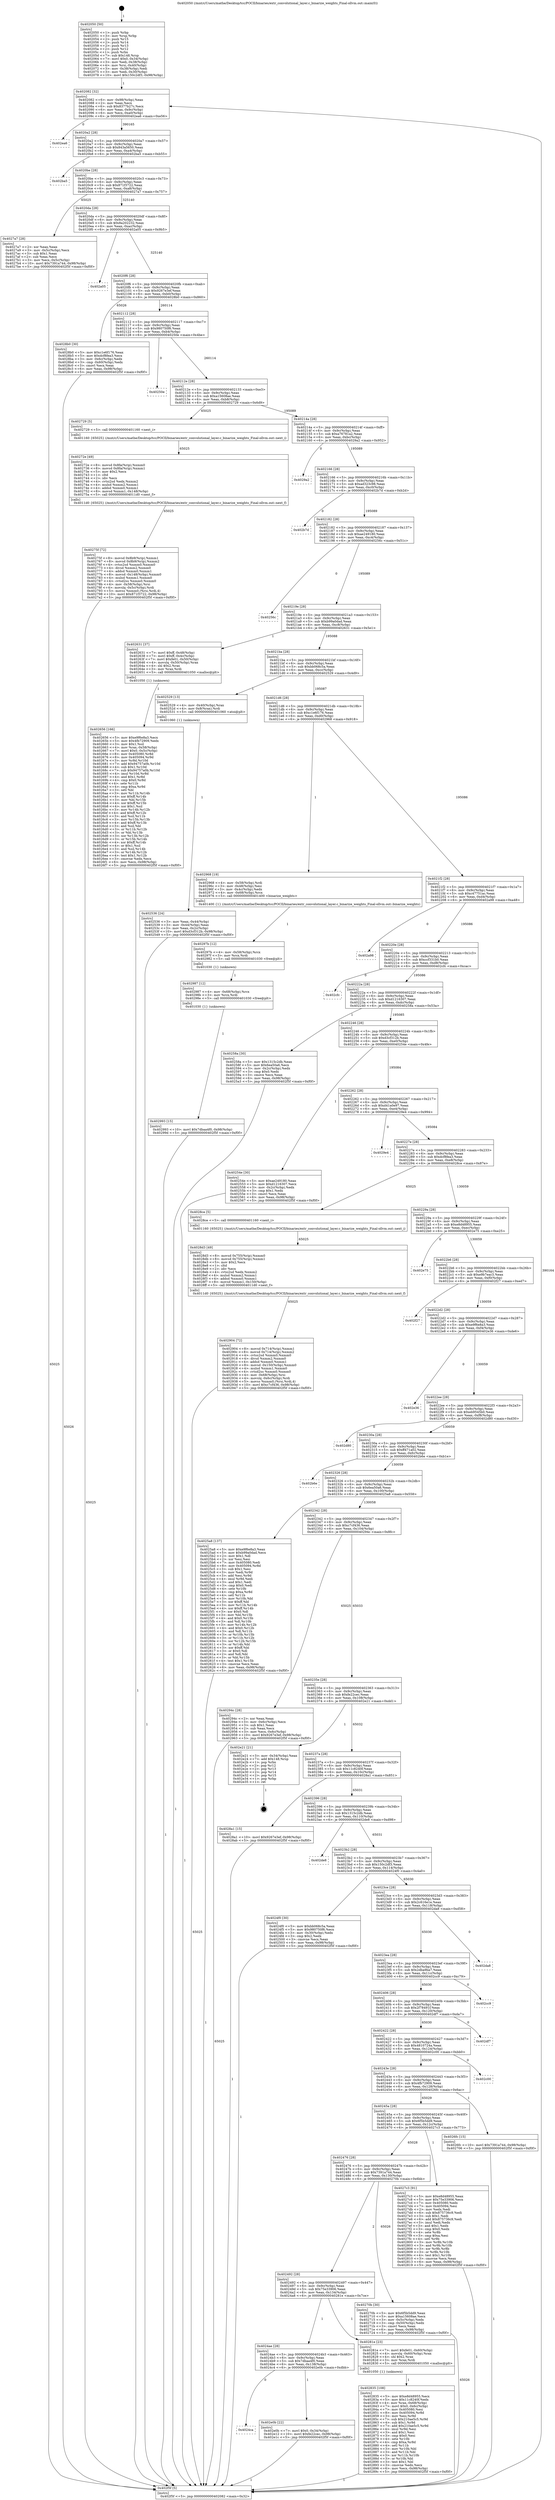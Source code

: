 digraph "0x402050" {
  label = "0x402050 (/mnt/c/Users/mathe/Desktop/tcc/POCII/binaries/extr_convolutional_layer.c_binarize_weights_Final-ollvm.out::main(0))"
  labelloc = "t"
  node[shape=record]

  Entry [label="",width=0.3,height=0.3,shape=circle,fillcolor=black,style=filled]
  "0x402082" [label="{
     0x402082 [32]\l
     | [instrs]\l
     &nbsp;&nbsp;0x402082 \<+6\>: mov -0x98(%rbp),%eax\l
     &nbsp;&nbsp;0x402088 \<+2\>: mov %eax,%ecx\l
     &nbsp;&nbsp;0x40208a \<+6\>: sub $0x8377b27c,%ecx\l
     &nbsp;&nbsp;0x402090 \<+6\>: mov %eax,-0x9c(%rbp)\l
     &nbsp;&nbsp;0x402096 \<+6\>: mov %ecx,-0xa0(%rbp)\l
     &nbsp;&nbsp;0x40209c \<+6\>: je 0000000000402ea6 \<main+0xe56\>\l
  }"]
  "0x402ea6" [label="{
     0x402ea6\l
  }", style=dashed]
  "0x4020a2" [label="{
     0x4020a2 [28]\l
     | [instrs]\l
     &nbsp;&nbsp;0x4020a2 \<+5\>: jmp 00000000004020a7 \<main+0x57\>\l
     &nbsp;&nbsp;0x4020a7 \<+6\>: mov -0x9c(%rbp),%eax\l
     &nbsp;&nbsp;0x4020ad \<+5\>: sub $0x843a5650,%eax\l
     &nbsp;&nbsp;0x4020b2 \<+6\>: mov %eax,-0xa4(%rbp)\l
     &nbsp;&nbsp;0x4020b8 \<+6\>: je 0000000000402ba5 \<main+0xb55\>\l
  }"]
  Exit [label="",width=0.3,height=0.3,shape=circle,fillcolor=black,style=filled,peripheries=2]
  "0x402ba5" [label="{
     0x402ba5\l
  }", style=dashed]
  "0x4020be" [label="{
     0x4020be [28]\l
     | [instrs]\l
     &nbsp;&nbsp;0x4020be \<+5\>: jmp 00000000004020c3 \<main+0x73\>\l
     &nbsp;&nbsp;0x4020c3 \<+6\>: mov -0x9c(%rbp),%eax\l
     &nbsp;&nbsp;0x4020c9 \<+5\>: sub $0x871f3722,%eax\l
     &nbsp;&nbsp;0x4020ce \<+6\>: mov %eax,-0xa8(%rbp)\l
     &nbsp;&nbsp;0x4020d4 \<+6\>: je 00000000004027a7 \<main+0x757\>\l
  }"]
  "0x4024ca" [label="{
     0x4024ca\l
  }", style=dashed]
  "0x4027a7" [label="{
     0x4027a7 [28]\l
     | [instrs]\l
     &nbsp;&nbsp;0x4027a7 \<+2\>: xor %eax,%eax\l
     &nbsp;&nbsp;0x4027a9 \<+3\>: mov -0x5c(%rbp),%ecx\l
     &nbsp;&nbsp;0x4027ac \<+3\>: sub $0x1,%eax\l
     &nbsp;&nbsp;0x4027af \<+2\>: sub %eax,%ecx\l
     &nbsp;&nbsp;0x4027b1 \<+3\>: mov %ecx,-0x5c(%rbp)\l
     &nbsp;&nbsp;0x4027b4 \<+10\>: movl $0x7391a744,-0x98(%rbp)\l
     &nbsp;&nbsp;0x4027be \<+5\>: jmp 0000000000402f5f \<main+0xf0f\>\l
  }"]
  "0x4020da" [label="{
     0x4020da [28]\l
     | [instrs]\l
     &nbsp;&nbsp;0x4020da \<+5\>: jmp 00000000004020df \<main+0x8f\>\l
     &nbsp;&nbsp;0x4020df \<+6\>: mov -0x9c(%rbp),%eax\l
     &nbsp;&nbsp;0x4020e5 \<+5\>: sub $0x8a202232,%eax\l
     &nbsp;&nbsp;0x4020ea \<+6\>: mov %eax,-0xac(%rbp)\l
     &nbsp;&nbsp;0x4020f0 \<+6\>: je 0000000000402a05 \<main+0x9b5\>\l
  }"]
  "0x402e0b" [label="{
     0x402e0b [22]\l
     | [instrs]\l
     &nbsp;&nbsp;0x402e0b \<+7\>: movl $0x0,-0x34(%rbp)\l
     &nbsp;&nbsp;0x402e12 \<+10\>: movl $0xfe22cec,-0x98(%rbp)\l
     &nbsp;&nbsp;0x402e1c \<+5\>: jmp 0000000000402f5f \<main+0xf0f\>\l
  }"]
  "0x402a05" [label="{
     0x402a05\l
  }", style=dashed]
  "0x4020f6" [label="{
     0x4020f6 [28]\l
     | [instrs]\l
     &nbsp;&nbsp;0x4020f6 \<+5\>: jmp 00000000004020fb \<main+0xab\>\l
     &nbsp;&nbsp;0x4020fb \<+6\>: mov -0x9c(%rbp),%eax\l
     &nbsp;&nbsp;0x402101 \<+5\>: sub $0x9267e3ef,%eax\l
     &nbsp;&nbsp;0x402106 \<+6\>: mov %eax,-0xb0(%rbp)\l
     &nbsp;&nbsp;0x40210c \<+6\>: je 00000000004028b0 \<main+0x860\>\l
  }"]
  "0x402993" [label="{
     0x402993 [15]\l
     | [instrs]\l
     &nbsp;&nbsp;0x402993 \<+10\>: movl $0x7dbaa4f0,-0x98(%rbp)\l
     &nbsp;&nbsp;0x40299d \<+5\>: jmp 0000000000402f5f \<main+0xf0f\>\l
  }"]
  "0x4028b0" [label="{
     0x4028b0 [30]\l
     | [instrs]\l
     &nbsp;&nbsp;0x4028b0 \<+5\>: mov $0xc1e6f176,%eax\l
     &nbsp;&nbsp;0x4028b5 \<+5\>: mov $0xdcf8fea3,%ecx\l
     &nbsp;&nbsp;0x4028ba \<+3\>: mov -0x6c(%rbp),%edx\l
     &nbsp;&nbsp;0x4028bd \<+3\>: cmp -0x60(%rbp),%edx\l
     &nbsp;&nbsp;0x4028c0 \<+3\>: cmovl %ecx,%eax\l
     &nbsp;&nbsp;0x4028c3 \<+6\>: mov %eax,-0x98(%rbp)\l
     &nbsp;&nbsp;0x4028c9 \<+5\>: jmp 0000000000402f5f \<main+0xf0f\>\l
  }"]
  "0x402112" [label="{
     0x402112 [28]\l
     | [instrs]\l
     &nbsp;&nbsp;0x402112 \<+5\>: jmp 0000000000402117 \<main+0xc7\>\l
     &nbsp;&nbsp;0x402117 \<+6\>: mov -0x9c(%rbp),%eax\l
     &nbsp;&nbsp;0x40211d \<+5\>: sub $0x980750f6,%eax\l
     &nbsp;&nbsp;0x402122 \<+6\>: mov %eax,-0xb4(%rbp)\l
     &nbsp;&nbsp;0x402128 \<+6\>: je 000000000040250e \<main+0x4be\>\l
  }"]
  "0x402987" [label="{
     0x402987 [12]\l
     | [instrs]\l
     &nbsp;&nbsp;0x402987 \<+4\>: mov -0x68(%rbp),%rcx\l
     &nbsp;&nbsp;0x40298b \<+3\>: mov %rcx,%rdi\l
     &nbsp;&nbsp;0x40298e \<+5\>: call 0000000000401030 \<free@plt\>\l
     | [calls]\l
     &nbsp;&nbsp;0x401030 \{1\} (unknown)\l
  }"]
  "0x40250e" [label="{
     0x40250e\l
  }", style=dashed]
  "0x40212e" [label="{
     0x40212e [28]\l
     | [instrs]\l
     &nbsp;&nbsp;0x40212e \<+5\>: jmp 0000000000402133 \<main+0xe3\>\l
     &nbsp;&nbsp;0x402133 \<+6\>: mov -0x9c(%rbp),%eax\l
     &nbsp;&nbsp;0x402139 \<+5\>: sub $0xa15608ae,%eax\l
     &nbsp;&nbsp;0x40213e \<+6\>: mov %eax,-0xb8(%rbp)\l
     &nbsp;&nbsp;0x402144 \<+6\>: je 0000000000402729 \<main+0x6d9\>\l
  }"]
  "0x40297b" [label="{
     0x40297b [12]\l
     | [instrs]\l
     &nbsp;&nbsp;0x40297b \<+4\>: mov -0x58(%rbp),%rcx\l
     &nbsp;&nbsp;0x40297f \<+3\>: mov %rcx,%rdi\l
     &nbsp;&nbsp;0x402982 \<+5\>: call 0000000000401030 \<free@plt\>\l
     | [calls]\l
     &nbsp;&nbsp;0x401030 \{1\} (unknown)\l
  }"]
  "0x402729" [label="{
     0x402729 [5]\l
     | [instrs]\l
     &nbsp;&nbsp;0x402729 \<+5\>: call 0000000000401160 \<next_i\>\l
     | [calls]\l
     &nbsp;&nbsp;0x401160 \{65025\} (/mnt/c/Users/mathe/Desktop/tcc/POCII/binaries/extr_convolutional_layer.c_binarize_weights_Final-ollvm.out::next_i)\l
  }"]
  "0x40214a" [label="{
     0x40214a [28]\l
     | [instrs]\l
     &nbsp;&nbsp;0x40214a \<+5\>: jmp 000000000040214f \<main+0xff\>\l
     &nbsp;&nbsp;0x40214f \<+6\>: mov -0x9c(%rbp),%eax\l
     &nbsp;&nbsp;0x402155 \<+5\>: sub $0xa76781a2,%eax\l
     &nbsp;&nbsp;0x40215a \<+6\>: mov %eax,-0xbc(%rbp)\l
     &nbsp;&nbsp;0x402160 \<+6\>: je 00000000004029a2 \<main+0x952\>\l
  }"]
  "0x402904" [label="{
     0x402904 [72]\l
     | [instrs]\l
     &nbsp;&nbsp;0x402904 \<+8\>: movsd 0x714(%rip),%xmm1\l
     &nbsp;&nbsp;0x40290c \<+8\>: movsd 0x714(%rip),%xmm2\l
     &nbsp;&nbsp;0x402914 \<+4\>: cvtss2sd %xmm0,%xmm0\l
     &nbsp;&nbsp;0x402918 \<+4\>: divsd %xmm2,%xmm0\l
     &nbsp;&nbsp;0x40291c \<+4\>: addsd %xmm0,%xmm1\l
     &nbsp;&nbsp;0x402920 \<+8\>: movsd -0x150(%rbp),%xmm0\l
     &nbsp;&nbsp;0x402928 \<+4\>: mulsd %xmm1,%xmm0\l
     &nbsp;&nbsp;0x40292c \<+4\>: cvtsd2ss %xmm0,%xmm0\l
     &nbsp;&nbsp;0x402930 \<+4\>: mov -0x68(%rbp),%rsi\l
     &nbsp;&nbsp;0x402934 \<+4\>: movslq -0x6c(%rbp),%rdi\l
     &nbsp;&nbsp;0x402938 \<+5\>: movss %xmm0,(%rsi,%rdi,4)\l
     &nbsp;&nbsp;0x40293d \<+10\>: movl $0xc7cf436,-0x98(%rbp)\l
     &nbsp;&nbsp;0x402947 \<+5\>: jmp 0000000000402f5f \<main+0xf0f\>\l
  }"]
  "0x4029a2" [label="{
     0x4029a2\l
  }", style=dashed]
  "0x402166" [label="{
     0x402166 [28]\l
     | [instrs]\l
     &nbsp;&nbsp;0x402166 \<+5\>: jmp 000000000040216b \<main+0x11b\>\l
     &nbsp;&nbsp;0x40216b \<+6\>: mov -0x9c(%rbp),%eax\l
     &nbsp;&nbsp;0x402171 \<+5\>: sub $0xad323c98,%eax\l
     &nbsp;&nbsp;0x402176 \<+6\>: mov %eax,-0xc0(%rbp)\l
     &nbsp;&nbsp;0x40217c \<+6\>: je 0000000000402b7d \<main+0xb2d\>\l
  }"]
  "0x4028d3" [label="{
     0x4028d3 [49]\l
     | [instrs]\l
     &nbsp;&nbsp;0x4028d3 \<+8\>: movsd 0x755(%rip),%xmm0\l
     &nbsp;&nbsp;0x4028db \<+8\>: movsd 0x755(%rip),%xmm1\l
     &nbsp;&nbsp;0x4028e3 \<+5\>: mov $0x2,%ecx\l
     &nbsp;&nbsp;0x4028e8 \<+1\>: cltd\l
     &nbsp;&nbsp;0x4028e9 \<+2\>: idiv %ecx\l
     &nbsp;&nbsp;0x4028eb \<+4\>: cvtsi2sd %edx,%xmm2\l
     &nbsp;&nbsp;0x4028ef \<+4\>: mulsd %xmm2,%xmm1\l
     &nbsp;&nbsp;0x4028f3 \<+4\>: addsd %xmm0,%xmm1\l
     &nbsp;&nbsp;0x4028f7 \<+8\>: movsd %xmm1,-0x150(%rbp)\l
     &nbsp;&nbsp;0x4028ff \<+5\>: call 00000000004011d0 \<next_f\>\l
     | [calls]\l
     &nbsp;&nbsp;0x4011d0 \{65025\} (/mnt/c/Users/mathe/Desktop/tcc/POCII/binaries/extr_convolutional_layer.c_binarize_weights_Final-ollvm.out::next_f)\l
  }"]
  "0x402b7d" [label="{
     0x402b7d\l
  }", style=dashed]
  "0x402182" [label="{
     0x402182 [28]\l
     | [instrs]\l
     &nbsp;&nbsp;0x402182 \<+5\>: jmp 0000000000402187 \<main+0x137\>\l
     &nbsp;&nbsp;0x402187 \<+6\>: mov -0x9c(%rbp),%eax\l
     &nbsp;&nbsp;0x40218d \<+5\>: sub $0xae249180,%eax\l
     &nbsp;&nbsp;0x402192 \<+6\>: mov %eax,-0xc4(%rbp)\l
     &nbsp;&nbsp;0x402198 \<+6\>: je 000000000040256c \<main+0x51c\>\l
  }"]
  "0x402835" [label="{
     0x402835 [108]\l
     | [instrs]\l
     &nbsp;&nbsp;0x402835 \<+5\>: mov $0xe8d48955,%ecx\l
     &nbsp;&nbsp;0x40283a \<+5\>: mov $0x11c8240f,%edx\l
     &nbsp;&nbsp;0x40283f \<+4\>: mov %rax,-0x68(%rbp)\l
     &nbsp;&nbsp;0x402843 \<+7\>: movl $0x0,-0x6c(%rbp)\l
     &nbsp;&nbsp;0x40284a \<+7\>: mov 0x405080,%esi\l
     &nbsp;&nbsp;0x402851 \<+8\>: mov 0x405094,%r8d\l
     &nbsp;&nbsp;0x402859 \<+3\>: mov %esi,%r9d\l
     &nbsp;&nbsp;0x40285c \<+7\>: sub $0x210ae5c5,%r9d\l
     &nbsp;&nbsp;0x402863 \<+4\>: sub $0x1,%r9d\l
     &nbsp;&nbsp;0x402867 \<+7\>: add $0x210ae5c5,%r9d\l
     &nbsp;&nbsp;0x40286e \<+4\>: imul %r9d,%esi\l
     &nbsp;&nbsp;0x402872 \<+3\>: and $0x1,%esi\l
     &nbsp;&nbsp;0x402875 \<+3\>: cmp $0x0,%esi\l
     &nbsp;&nbsp;0x402878 \<+4\>: sete %r10b\l
     &nbsp;&nbsp;0x40287c \<+4\>: cmp $0xa,%r8d\l
     &nbsp;&nbsp;0x402880 \<+4\>: setl %r11b\l
     &nbsp;&nbsp;0x402884 \<+3\>: mov %r10b,%bl\l
     &nbsp;&nbsp;0x402887 \<+3\>: and %r11b,%bl\l
     &nbsp;&nbsp;0x40288a \<+3\>: xor %r11b,%r10b\l
     &nbsp;&nbsp;0x40288d \<+3\>: or %r10b,%bl\l
     &nbsp;&nbsp;0x402890 \<+3\>: test $0x1,%bl\l
     &nbsp;&nbsp;0x402893 \<+3\>: cmovne %edx,%ecx\l
     &nbsp;&nbsp;0x402896 \<+6\>: mov %ecx,-0x98(%rbp)\l
     &nbsp;&nbsp;0x40289c \<+5\>: jmp 0000000000402f5f \<main+0xf0f\>\l
  }"]
  "0x40256c" [label="{
     0x40256c\l
  }", style=dashed]
  "0x40219e" [label="{
     0x40219e [28]\l
     | [instrs]\l
     &nbsp;&nbsp;0x40219e \<+5\>: jmp 00000000004021a3 \<main+0x153\>\l
     &nbsp;&nbsp;0x4021a3 \<+6\>: mov -0x9c(%rbp),%eax\l
     &nbsp;&nbsp;0x4021a9 \<+5\>: sub $0xb99a0dad,%eax\l
     &nbsp;&nbsp;0x4021ae \<+6\>: mov %eax,-0xc8(%rbp)\l
     &nbsp;&nbsp;0x4021b4 \<+6\>: je 0000000000402631 \<main+0x5e1\>\l
  }"]
  "0x4024ae" [label="{
     0x4024ae [28]\l
     | [instrs]\l
     &nbsp;&nbsp;0x4024ae \<+5\>: jmp 00000000004024b3 \<main+0x463\>\l
     &nbsp;&nbsp;0x4024b3 \<+6\>: mov -0x9c(%rbp),%eax\l
     &nbsp;&nbsp;0x4024b9 \<+5\>: sub $0x7dbaa4f0,%eax\l
     &nbsp;&nbsp;0x4024be \<+6\>: mov %eax,-0x138(%rbp)\l
     &nbsp;&nbsp;0x4024c4 \<+6\>: je 0000000000402e0b \<main+0xdbb\>\l
  }"]
  "0x402631" [label="{
     0x402631 [37]\l
     | [instrs]\l
     &nbsp;&nbsp;0x402631 \<+7\>: movl $0xff,-0x48(%rbp)\l
     &nbsp;&nbsp;0x402638 \<+7\>: movl $0xff,-0x4c(%rbp)\l
     &nbsp;&nbsp;0x40263f \<+7\>: movl $0xfe01,-0x50(%rbp)\l
     &nbsp;&nbsp;0x402646 \<+4\>: movslq -0x50(%rbp),%rax\l
     &nbsp;&nbsp;0x40264a \<+4\>: shl $0x2,%rax\l
     &nbsp;&nbsp;0x40264e \<+3\>: mov %rax,%rdi\l
     &nbsp;&nbsp;0x402651 \<+5\>: call 0000000000401050 \<malloc@plt\>\l
     | [calls]\l
     &nbsp;&nbsp;0x401050 \{1\} (unknown)\l
  }"]
  "0x4021ba" [label="{
     0x4021ba [28]\l
     | [instrs]\l
     &nbsp;&nbsp;0x4021ba \<+5\>: jmp 00000000004021bf \<main+0x16f\>\l
     &nbsp;&nbsp;0x4021bf \<+6\>: mov -0x9c(%rbp),%eax\l
     &nbsp;&nbsp;0x4021c5 \<+5\>: sub $0xbb068c5a,%eax\l
     &nbsp;&nbsp;0x4021ca \<+6\>: mov %eax,-0xcc(%rbp)\l
     &nbsp;&nbsp;0x4021d0 \<+6\>: je 0000000000402529 \<main+0x4d9\>\l
  }"]
  "0x40281e" [label="{
     0x40281e [23]\l
     | [instrs]\l
     &nbsp;&nbsp;0x40281e \<+7\>: movl $0xfe01,-0x60(%rbp)\l
     &nbsp;&nbsp;0x402825 \<+4\>: movslq -0x60(%rbp),%rax\l
     &nbsp;&nbsp;0x402829 \<+4\>: shl $0x2,%rax\l
     &nbsp;&nbsp;0x40282d \<+3\>: mov %rax,%rdi\l
     &nbsp;&nbsp;0x402830 \<+5\>: call 0000000000401050 \<malloc@plt\>\l
     | [calls]\l
     &nbsp;&nbsp;0x401050 \{1\} (unknown)\l
  }"]
  "0x402529" [label="{
     0x402529 [13]\l
     | [instrs]\l
     &nbsp;&nbsp;0x402529 \<+4\>: mov -0x40(%rbp),%rax\l
     &nbsp;&nbsp;0x40252d \<+4\>: mov 0x8(%rax),%rdi\l
     &nbsp;&nbsp;0x402531 \<+5\>: call 0000000000401060 \<atoi@plt\>\l
     | [calls]\l
     &nbsp;&nbsp;0x401060 \{1\} (unknown)\l
  }"]
  "0x4021d6" [label="{
     0x4021d6 [28]\l
     | [instrs]\l
     &nbsp;&nbsp;0x4021d6 \<+5\>: jmp 00000000004021db \<main+0x18b\>\l
     &nbsp;&nbsp;0x4021db \<+6\>: mov -0x9c(%rbp),%eax\l
     &nbsp;&nbsp;0x4021e1 \<+5\>: sub $0xc1e6f176,%eax\l
     &nbsp;&nbsp;0x4021e6 \<+6\>: mov %eax,-0xd0(%rbp)\l
     &nbsp;&nbsp;0x4021ec \<+6\>: je 0000000000402968 \<main+0x918\>\l
  }"]
  "0x40275f" [label="{
     0x40275f [72]\l
     | [instrs]\l
     &nbsp;&nbsp;0x40275f \<+8\>: movsd 0x8b9(%rip),%xmm1\l
     &nbsp;&nbsp;0x402767 \<+8\>: movsd 0x8b9(%rip),%xmm2\l
     &nbsp;&nbsp;0x40276f \<+4\>: cvtss2sd %xmm0,%xmm0\l
     &nbsp;&nbsp;0x402773 \<+4\>: divsd %xmm2,%xmm0\l
     &nbsp;&nbsp;0x402777 \<+4\>: addsd %xmm0,%xmm1\l
     &nbsp;&nbsp;0x40277b \<+8\>: movsd -0x148(%rbp),%xmm0\l
     &nbsp;&nbsp;0x402783 \<+4\>: mulsd %xmm1,%xmm0\l
     &nbsp;&nbsp;0x402787 \<+4\>: cvtsd2ss %xmm0,%xmm0\l
     &nbsp;&nbsp;0x40278b \<+4\>: mov -0x58(%rbp),%rsi\l
     &nbsp;&nbsp;0x40278f \<+4\>: movslq -0x5c(%rbp),%rdi\l
     &nbsp;&nbsp;0x402793 \<+5\>: movss %xmm0,(%rsi,%rdi,4)\l
     &nbsp;&nbsp;0x402798 \<+10\>: movl $0x871f3722,-0x98(%rbp)\l
     &nbsp;&nbsp;0x4027a2 \<+5\>: jmp 0000000000402f5f \<main+0xf0f\>\l
  }"]
  "0x402968" [label="{
     0x402968 [19]\l
     | [instrs]\l
     &nbsp;&nbsp;0x402968 \<+4\>: mov -0x58(%rbp),%rdi\l
     &nbsp;&nbsp;0x40296c \<+3\>: mov -0x48(%rbp),%esi\l
     &nbsp;&nbsp;0x40296f \<+3\>: mov -0x4c(%rbp),%edx\l
     &nbsp;&nbsp;0x402972 \<+4\>: mov -0x68(%rbp),%rcx\l
     &nbsp;&nbsp;0x402976 \<+5\>: call 0000000000401400 \<binarize_weights\>\l
     | [calls]\l
     &nbsp;&nbsp;0x401400 \{1\} (/mnt/c/Users/mathe/Desktop/tcc/POCII/binaries/extr_convolutional_layer.c_binarize_weights_Final-ollvm.out::binarize_weights)\l
  }"]
  "0x4021f2" [label="{
     0x4021f2 [28]\l
     | [instrs]\l
     &nbsp;&nbsp;0x4021f2 \<+5\>: jmp 00000000004021f7 \<main+0x1a7\>\l
     &nbsp;&nbsp;0x4021f7 \<+6\>: mov -0x9c(%rbp),%eax\l
     &nbsp;&nbsp;0x4021fd \<+5\>: sub $0xc47751ac,%eax\l
     &nbsp;&nbsp;0x402202 \<+6\>: mov %eax,-0xd4(%rbp)\l
     &nbsp;&nbsp;0x402208 \<+6\>: je 0000000000402a98 \<main+0xa48\>\l
  }"]
  "0x40272e" [label="{
     0x40272e [49]\l
     | [instrs]\l
     &nbsp;&nbsp;0x40272e \<+8\>: movsd 0x8fa(%rip),%xmm0\l
     &nbsp;&nbsp;0x402736 \<+8\>: movsd 0x8fa(%rip),%xmm1\l
     &nbsp;&nbsp;0x40273e \<+5\>: mov $0x2,%ecx\l
     &nbsp;&nbsp;0x402743 \<+1\>: cltd\l
     &nbsp;&nbsp;0x402744 \<+2\>: idiv %ecx\l
     &nbsp;&nbsp;0x402746 \<+4\>: cvtsi2sd %edx,%xmm2\l
     &nbsp;&nbsp;0x40274a \<+4\>: mulsd %xmm2,%xmm1\l
     &nbsp;&nbsp;0x40274e \<+4\>: addsd %xmm0,%xmm1\l
     &nbsp;&nbsp;0x402752 \<+8\>: movsd %xmm1,-0x148(%rbp)\l
     &nbsp;&nbsp;0x40275a \<+5\>: call 00000000004011d0 \<next_f\>\l
     | [calls]\l
     &nbsp;&nbsp;0x4011d0 \{65025\} (/mnt/c/Users/mathe/Desktop/tcc/POCII/binaries/extr_convolutional_layer.c_binarize_weights_Final-ollvm.out::next_f)\l
  }"]
  "0x402a98" [label="{
     0x402a98\l
  }", style=dashed]
  "0x40220e" [label="{
     0x40220e [28]\l
     | [instrs]\l
     &nbsp;&nbsp;0x40220e \<+5\>: jmp 0000000000402213 \<main+0x1c3\>\l
     &nbsp;&nbsp;0x402213 \<+6\>: mov -0x9c(%rbp),%eax\l
     &nbsp;&nbsp;0x402219 \<+5\>: sub $0xccf331b0,%eax\l
     &nbsp;&nbsp;0x40221e \<+6\>: mov %eax,-0xd8(%rbp)\l
     &nbsp;&nbsp;0x402224 \<+6\>: je 0000000000402cfc \<main+0xcac\>\l
  }"]
  "0x402492" [label="{
     0x402492 [28]\l
     | [instrs]\l
     &nbsp;&nbsp;0x402492 \<+5\>: jmp 0000000000402497 \<main+0x447\>\l
     &nbsp;&nbsp;0x402497 \<+6\>: mov -0x9c(%rbp),%eax\l
     &nbsp;&nbsp;0x40249d \<+5\>: sub $0x75e33906,%eax\l
     &nbsp;&nbsp;0x4024a2 \<+6\>: mov %eax,-0x134(%rbp)\l
     &nbsp;&nbsp;0x4024a8 \<+6\>: je 000000000040281e \<main+0x7ce\>\l
  }"]
  "0x402cfc" [label="{
     0x402cfc\l
  }", style=dashed]
  "0x40222a" [label="{
     0x40222a [28]\l
     | [instrs]\l
     &nbsp;&nbsp;0x40222a \<+5\>: jmp 000000000040222f \<main+0x1df\>\l
     &nbsp;&nbsp;0x40222f \<+6\>: mov -0x9c(%rbp),%eax\l
     &nbsp;&nbsp;0x402235 \<+5\>: sub $0xd1216307,%eax\l
     &nbsp;&nbsp;0x40223a \<+6\>: mov %eax,-0xdc(%rbp)\l
     &nbsp;&nbsp;0x402240 \<+6\>: je 000000000040258a \<main+0x53a\>\l
  }"]
  "0x40270b" [label="{
     0x40270b [30]\l
     | [instrs]\l
     &nbsp;&nbsp;0x40270b \<+5\>: mov $0x6f5b5dd9,%eax\l
     &nbsp;&nbsp;0x402710 \<+5\>: mov $0xa15608ae,%ecx\l
     &nbsp;&nbsp;0x402715 \<+3\>: mov -0x5c(%rbp),%edx\l
     &nbsp;&nbsp;0x402718 \<+3\>: cmp -0x50(%rbp),%edx\l
     &nbsp;&nbsp;0x40271b \<+3\>: cmovl %ecx,%eax\l
     &nbsp;&nbsp;0x40271e \<+6\>: mov %eax,-0x98(%rbp)\l
     &nbsp;&nbsp;0x402724 \<+5\>: jmp 0000000000402f5f \<main+0xf0f\>\l
  }"]
  "0x40258a" [label="{
     0x40258a [30]\l
     | [instrs]\l
     &nbsp;&nbsp;0x40258a \<+5\>: mov $0x1315c2db,%eax\l
     &nbsp;&nbsp;0x40258f \<+5\>: mov $0x6ea50a6,%ecx\l
     &nbsp;&nbsp;0x402594 \<+3\>: mov -0x2c(%rbp),%edx\l
     &nbsp;&nbsp;0x402597 \<+3\>: cmp $0x0,%edx\l
     &nbsp;&nbsp;0x40259a \<+3\>: cmove %ecx,%eax\l
     &nbsp;&nbsp;0x40259d \<+6\>: mov %eax,-0x98(%rbp)\l
     &nbsp;&nbsp;0x4025a3 \<+5\>: jmp 0000000000402f5f \<main+0xf0f\>\l
  }"]
  "0x402246" [label="{
     0x402246 [28]\l
     | [instrs]\l
     &nbsp;&nbsp;0x402246 \<+5\>: jmp 000000000040224b \<main+0x1fb\>\l
     &nbsp;&nbsp;0x40224b \<+6\>: mov -0x9c(%rbp),%eax\l
     &nbsp;&nbsp;0x402251 \<+5\>: sub $0xd3cf312b,%eax\l
     &nbsp;&nbsp;0x402256 \<+6\>: mov %eax,-0xe0(%rbp)\l
     &nbsp;&nbsp;0x40225c \<+6\>: je 000000000040254e \<main+0x4fe\>\l
  }"]
  "0x402476" [label="{
     0x402476 [28]\l
     | [instrs]\l
     &nbsp;&nbsp;0x402476 \<+5\>: jmp 000000000040247b \<main+0x42b\>\l
     &nbsp;&nbsp;0x40247b \<+6\>: mov -0x9c(%rbp),%eax\l
     &nbsp;&nbsp;0x402481 \<+5\>: sub $0x7391a744,%eax\l
     &nbsp;&nbsp;0x402486 \<+6\>: mov %eax,-0x130(%rbp)\l
     &nbsp;&nbsp;0x40248c \<+6\>: je 000000000040270b \<main+0x6bb\>\l
  }"]
  "0x40254e" [label="{
     0x40254e [30]\l
     | [instrs]\l
     &nbsp;&nbsp;0x40254e \<+5\>: mov $0xae249180,%eax\l
     &nbsp;&nbsp;0x402553 \<+5\>: mov $0xd1216307,%ecx\l
     &nbsp;&nbsp;0x402558 \<+3\>: mov -0x2c(%rbp),%edx\l
     &nbsp;&nbsp;0x40255b \<+3\>: cmp $0x1,%edx\l
     &nbsp;&nbsp;0x40255e \<+3\>: cmovl %ecx,%eax\l
     &nbsp;&nbsp;0x402561 \<+6\>: mov %eax,-0x98(%rbp)\l
     &nbsp;&nbsp;0x402567 \<+5\>: jmp 0000000000402f5f \<main+0xf0f\>\l
  }"]
  "0x402262" [label="{
     0x402262 [28]\l
     | [instrs]\l
     &nbsp;&nbsp;0x402262 \<+5\>: jmp 0000000000402267 \<main+0x217\>\l
     &nbsp;&nbsp;0x402267 \<+6\>: mov -0x9c(%rbp),%eax\l
     &nbsp;&nbsp;0x40226d \<+5\>: sub $0xd41a0e97,%eax\l
     &nbsp;&nbsp;0x402272 \<+6\>: mov %eax,-0xe4(%rbp)\l
     &nbsp;&nbsp;0x402278 \<+6\>: je 00000000004029e4 \<main+0x994\>\l
  }"]
  "0x4027c3" [label="{
     0x4027c3 [91]\l
     | [instrs]\l
     &nbsp;&nbsp;0x4027c3 \<+5\>: mov $0xe8d48955,%eax\l
     &nbsp;&nbsp;0x4027c8 \<+5\>: mov $0x75e33906,%ecx\l
     &nbsp;&nbsp;0x4027cd \<+7\>: mov 0x405080,%edx\l
     &nbsp;&nbsp;0x4027d4 \<+7\>: mov 0x405094,%esi\l
     &nbsp;&nbsp;0x4027db \<+2\>: mov %edx,%edi\l
     &nbsp;&nbsp;0x4027dd \<+6\>: sub $0x875736c9,%edi\l
     &nbsp;&nbsp;0x4027e3 \<+3\>: sub $0x1,%edi\l
     &nbsp;&nbsp;0x4027e6 \<+6\>: add $0x875736c9,%edi\l
     &nbsp;&nbsp;0x4027ec \<+3\>: imul %edi,%edx\l
     &nbsp;&nbsp;0x4027ef \<+3\>: and $0x1,%edx\l
     &nbsp;&nbsp;0x4027f2 \<+3\>: cmp $0x0,%edx\l
     &nbsp;&nbsp;0x4027f5 \<+4\>: sete %r8b\l
     &nbsp;&nbsp;0x4027f9 \<+3\>: cmp $0xa,%esi\l
     &nbsp;&nbsp;0x4027fc \<+4\>: setl %r9b\l
     &nbsp;&nbsp;0x402800 \<+3\>: mov %r8b,%r10b\l
     &nbsp;&nbsp;0x402803 \<+3\>: and %r9b,%r10b\l
     &nbsp;&nbsp;0x402806 \<+3\>: xor %r9b,%r8b\l
     &nbsp;&nbsp;0x402809 \<+3\>: or %r8b,%r10b\l
     &nbsp;&nbsp;0x40280c \<+4\>: test $0x1,%r10b\l
     &nbsp;&nbsp;0x402810 \<+3\>: cmovne %ecx,%eax\l
     &nbsp;&nbsp;0x402813 \<+6\>: mov %eax,-0x98(%rbp)\l
     &nbsp;&nbsp;0x402819 \<+5\>: jmp 0000000000402f5f \<main+0xf0f\>\l
  }"]
  "0x4029e4" [label="{
     0x4029e4\l
  }", style=dashed]
  "0x40227e" [label="{
     0x40227e [28]\l
     | [instrs]\l
     &nbsp;&nbsp;0x40227e \<+5\>: jmp 0000000000402283 \<main+0x233\>\l
     &nbsp;&nbsp;0x402283 \<+6\>: mov -0x9c(%rbp),%eax\l
     &nbsp;&nbsp;0x402289 \<+5\>: sub $0xdcf8fea3,%eax\l
     &nbsp;&nbsp;0x40228e \<+6\>: mov %eax,-0xe8(%rbp)\l
     &nbsp;&nbsp;0x402294 \<+6\>: je 00000000004028ce \<main+0x87e\>\l
  }"]
  "0x40245a" [label="{
     0x40245a [28]\l
     | [instrs]\l
     &nbsp;&nbsp;0x40245a \<+5\>: jmp 000000000040245f \<main+0x40f\>\l
     &nbsp;&nbsp;0x40245f \<+6\>: mov -0x9c(%rbp),%eax\l
     &nbsp;&nbsp;0x402465 \<+5\>: sub $0x6f5b5dd9,%eax\l
     &nbsp;&nbsp;0x40246a \<+6\>: mov %eax,-0x12c(%rbp)\l
     &nbsp;&nbsp;0x402470 \<+6\>: je 00000000004027c3 \<main+0x773\>\l
  }"]
  "0x4028ce" [label="{
     0x4028ce [5]\l
     | [instrs]\l
     &nbsp;&nbsp;0x4028ce \<+5\>: call 0000000000401160 \<next_i\>\l
     | [calls]\l
     &nbsp;&nbsp;0x401160 \{65025\} (/mnt/c/Users/mathe/Desktop/tcc/POCII/binaries/extr_convolutional_layer.c_binarize_weights_Final-ollvm.out::next_i)\l
  }"]
  "0x40229a" [label="{
     0x40229a [28]\l
     | [instrs]\l
     &nbsp;&nbsp;0x40229a \<+5\>: jmp 000000000040229f \<main+0x24f\>\l
     &nbsp;&nbsp;0x40229f \<+6\>: mov -0x9c(%rbp),%eax\l
     &nbsp;&nbsp;0x4022a5 \<+5\>: sub $0xe8d48955,%eax\l
     &nbsp;&nbsp;0x4022aa \<+6\>: mov %eax,-0xec(%rbp)\l
     &nbsp;&nbsp;0x4022b0 \<+6\>: je 0000000000402e75 \<main+0xe25\>\l
  }"]
  "0x4026fc" [label="{
     0x4026fc [15]\l
     | [instrs]\l
     &nbsp;&nbsp;0x4026fc \<+10\>: movl $0x7391a744,-0x98(%rbp)\l
     &nbsp;&nbsp;0x402706 \<+5\>: jmp 0000000000402f5f \<main+0xf0f\>\l
  }"]
  "0x402e75" [label="{
     0x402e75\l
  }", style=dashed]
  "0x4022b6" [label="{
     0x4022b6 [28]\l
     | [instrs]\l
     &nbsp;&nbsp;0x4022b6 \<+5\>: jmp 00000000004022bb \<main+0x26b\>\l
     &nbsp;&nbsp;0x4022bb \<+6\>: mov -0x9c(%rbp),%eax\l
     &nbsp;&nbsp;0x4022c1 \<+5\>: sub $0xe9b7eac3,%eax\l
     &nbsp;&nbsp;0x4022c6 \<+6\>: mov %eax,-0xf0(%rbp)\l
     &nbsp;&nbsp;0x4022cc \<+6\>: je 0000000000402f27 \<main+0xed7\>\l
  }"]
  "0x40243e" [label="{
     0x40243e [28]\l
     | [instrs]\l
     &nbsp;&nbsp;0x40243e \<+5\>: jmp 0000000000402443 \<main+0x3f3\>\l
     &nbsp;&nbsp;0x402443 \<+6\>: mov -0x9c(%rbp),%eax\l
     &nbsp;&nbsp;0x402449 \<+5\>: sub $0x4fb72909,%eax\l
     &nbsp;&nbsp;0x40244e \<+6\>: mov %eax,-0x128(%rbp)\l
     &nbsp;&nbsp;0x402454 \<+6\>: je 00000000004026fc \<main+0x6ac\>\l
  }"]
  "0x402f27" [label="{
     0x402f27\l
  }", style=dashed]
  "0x4022d2" [label="{
     0x4022d2 [28]\l
     | [instrs]\l
     &nbsp;&nbsp;0x4022d2 \<+5\>: jmp 00000000004022d7 \<main+0x287\>\l
     &nbsp;&nbsp;0x4022d7 \<+6\>: mov -0x9c(%rbp),%eax\l
     &nbsp;&nbsp;0x4022dd \<+5\>: sub $0xe9f6e8a3,%eax\l
     &nbsp;&nbsp;0x4022e2 \<+6\>: mov %eax,-0xf4(%rbp)\l
     &nbsp;&nbsp;0x4022e8 \<+6\>: je 0000000000402e36 \<main+0xde6\>\l
  }"]
  "0x402c00" [label="{
     0x402c00\l
  }", style=dashed]
  "0x402e36" [label="{
     0x402e36\l
  }", style=dashed]
  "0x4022ee" [label="{
     0x4022ee [28]\l
     | [instrs]\l
     &nbsp;&nbsp;0x4022ee \<+5\>: jmp 00000000004022f3 \<main+0x2a3\>\l
     &nbsp;&nbsp;0x4022f3 \<+6\>: mov -0x9c(%rbp),%eax\l
     &nbsp;&nbsp;0x4022f9 \<+5\>: sub $0xeb9545b0,%eax\l
     &nbsp;&nbsp;0x4022fe \<+6\>: mov %eax,-0xf8(%rbp)\l
     &nbsp;&nbsp;0x402304 \<+6\>: je 0000000000402d80 \<main+0xd30\>\l
  }"]
  "0x402422" [label="{
     0x402422 [28]\l
     | [instrs]\l
     &nbsp;&nbsp;0x402422 \<+5\>: jmp 0000000000402427 \<main+0x3d7\>\l
     &nbsp;&nbsp;0x402427 \<+6\>: mov -0x9c(%rbp),%eax\l
     &nbsp;&nbsp;0x40242d \<+5\>: sub $0x4810724a,%eax\l
     &nbsp;&nbsp;0x402432 \<+6\>: mov %eax,-0x124(%rbp)\l
     &nbsp;&nbsp;0x402438 \<+6\>: je 0000000000402c00 \<main+0xbb0\>\l
  }"]
  "0x402d80" [label="{
     0x402d80\l
  }", style=dashed]
  "0x40230a" [label="{
     0x40230a [28]\l
     | [instrs]\l
     &nbsp;&nbsp;0x40230a \<+5\>: jmp 000000000040230f \<main+0x2bf\>\l
     &nbsp;&nbsp;0x40230f \<+6\>: mov -0x9c(%rbp),%eax\l
     &nbsp;&nbsp;0x402315 \<+5\>: sub $0xff471a02,%eax\l
     &nbsp;&nbsp;0x40231a \<+6\>: mov %eax,-0xfc(%rbp)\l
     &nbsp;&nbsp;0x402320 \<+6\>: je 0000000000402b6e \<main+0xb1e\>\l
  }"]
  "0x402df7" [label="{
     0x402df7\l
  }", style=dashed]
  "0x402b6e" [label="{
     0x402b6e\l
  }", style=dashed]
  "0x402326" [label="{
     0x402326 [28]\l
     | [instrs]\l
     &nbsp;&nbsp;0x402326 \<+5\>: jmp 000000000040232b \<main+0x2db\>\l
     &nbsp;&nbsp;0x40232b \<+6\>: mov -0x9c(%rbp),%eax\l
     &nbsp;&nbsp;0x402331 \<+5\>: sub $0x6ea50a6,%eax\l
     &nbsp;&nbsp;0x402336 \<+6\>: mov %eax,-0x100(%rbp)\l
     &nbsp;&nbsp;0x40233c \<+6\>: je 00000000004025a8 \<main+0x558\>\l
  }"]
  "0x402406" [label="{
     0x402406 [28]\l
     | [instrs]\l
     &nbsp;&nbsp;0x402406 \<+5\>: jmp 000000000040240b \<main+0x3bb\>\l
     &nbsp;&nbsp;0x40240b \<+6\>: mov -0x9c(%rbp),%eax\l
     &nbsp;&nbsp;0x402411 \<+5\>: sub $0x2f78491f,%eax\l
     &nbsp;&nbsp;0x402416 \<+6\>: mov %eax,-0x120(%rbp)\l
     &nbsp;&nbsp;0x40241c \<+6\>: je 0000000000402df7 \<main+0xda7\>\l
  }"]
  "0x4025a8" [label="{
     0x4025a8 [137]\l
     | [instrs]\l
     &nbsp;&nbsp;0x4025a8 \<+5\>: mov $0xe9f6e8a3,%eax\l
     &nbsp;&nbsp;0x4025ad \<+5\>: mov $0xb99a0dad,%ecx\l
     &nbsp;&nbsp;0x4025b2 \<+2\>: mov $0x1,%dl\l
     &nbsp;&nbsp;0x4025b4 \<+2\>: xor %esi,%esi\l
     &nbsp;&nbsp;0x4025b6 \<+7\>: mov 0x405080,%edi\l
     &nbsp;&nbsp;0x4025bd \<+8\>: mov 0x405094,%r8d\l
     &nbsp;&nbsp;0x4025c5 \<+3\>: sub $0x1,%esi\l
     &nbsp;&nbsp;0x4025c8 \<+3\>: mov %edi,%r9d\l
     &nbsp;&nbsp;0x4025cb \<+3\>: add %esi,%r9d\l
     &nbsp;&nbsp;0x4025ce \<+4\>: imul %r9d,%edi\l
     &nbsp;&nbsp;0x4025d2 \<+3\>: and $0x1,%edi\l
     &nbsp;&nbsp;0x4025d5 \<+3\>: cmp $0x0,%edi\l
     &nbsp;&nbsp;0x4025d8 \<+4\>: sete %r10b\l
     &nbsp;&nbsp;0x4025dc \<+4\>: cmp $0xa,%r8d\l
     &nbsp;&nbsp;0x4025e0 \<+4\>: setl %r11b\l
     &nbsp;&nbsp;0x4025e4 \<+3\>: mov %r10b,%bl\l
     &nbsp;&nbsp;0x4025e7 \<+3\>: xor $0xff,%bl\l
     &nbsp;&nbsp;0x4025ea \<+3\>: mov %r11b,%r14b\l
     &nbsp;&nbsp;0x4025ed \<+4\>: xor $0xff,%r14b\l
     &nbsp;&nbsp;0x4025f1 \<+3\>: xor $0x0,%dl\l
     &nbsp;&nbsp;0x4025f4 \<+3\>: mov %bl,%r15b\l
     &nbsp;&nbsp;0x4025f7 \<+4\>: and $0x0,%r15b\l
     &nbsp;&nbsp;0x4025fb \<+3\>: and %dl,%r10b\l
     &nbsp;&nbsp;0x4025fe \<+3\>: mov %r14b,%r12b\l
     &nbsp;&nbsp;0x402601 \<+4\>: and $0x0,%r12b\l
     &nbsp;&nbsp;0x402605 \<+3\>: and %dl,%r11b\l
     &nbsp;&nbsp;0x402608 \<+3\>: or %r10b,%r15b\l
     &nbsp;&nbsp;0x40260b \<+3\>: or %r11b,%r12b\l
     &nbsp;&nbsp;0x40260e \<+3\>: xor %r12b,%r15b\l
     &nbsp;&nbsp;0x402611 \<+3\>: or %r14b,%bl\l
     &nbsp;&nbsp;0x402614 \<+3\>: xor $0xff,%bl\l
     &nbsp;&nbsp;0x402617 \<+3\>: or $0x0,%dl\l
     &nbsp;&nbsp;0x40261a \<+2\>: and %dl,%bl\l
     &nbsp;&nbsp;0x40261c \<+3\>: or %bl,%r15b\l
     &nbsp;&nbsp;0x40261f \<+4\>: test $0x1,%r15b\l
     &nbsp;&nbsp;0x402623 \<+3\>: cmovne %ecx,%eax\l
     &nbsp;&nbsp;0x402626 \<+6\>: mov %eax,-0x98(%rbp)\l
     &nbsp;&nbsp;0x40262c \<+5\>: jmp 0000000000402f5f \<main+0xf0f\>\l
  }"]
  "0x402342" [label="{
     0x402342 [28]\l
     | [instrs]\l
     &nbsp;&nbsp;0x402342 \<+5\>: jmp 0000000000402347 \<main+0x2f7\>\l
     &nbsp;&nbsp;0x402347 \<+6\>: mov -0x9c(%rbp),%eax\l
     &nbsp;&nbsp;0x40234d \<+5\>: sub $0xc7cf436,%eax\l
     &nbsp;&nbsp;0x402352 \<+6\>: mov %eax,-0x104(%rbp)\l
     &nbsp;&nbsp;0x402358 \<+6\>: je 000000000040294c \<main+0x8fc\>\l
  }"]
  "0x402cc9" [label="{
     0x402cc9\l
  }", style=dashed]
  "0x40294c" [label="{
     0x40294c [28]\l
     | [instrs]\l
     &nbsp;&nbsp;0x40294c \<+2\>: xor %eax,%eax\l
     &nbsp;&nbsp;0x40294e \<+3\>: mov -0x6c(%rbp),%ecx\l
     &nbsp;&nbsp;0x402951 \<+3\>: sub $0x1,%eax\l
     &nbsp;&nbsp;0x402954 \<+2\>: sub %eax,%ecx\l
     &nbsp;&nbsp;0x402956 \<+3\>: mov %ecx,-0x6c(%rbp)\l
     &nbsp;&nbsp;0x402959 \<+10\>: movl $0x9267e3ef,-0x98(%rbp)\l
     &nbsp;&nbsp;0x402963 \<+5\>: jmp 0000000000402f5f \<main+0xf0f\>\l
  }"]
  "0x40235e" [label="{
     0x40235e [28]\l
     | [instrs]\l
     &nbsp;&nbsp;0x40235e \<+5\>: jmp 0000000000402363 \<main+0x313\>\l
     &nbsp;&nbsp;0x402363 \<+6\>: mov -0x9c(%rbp),%eax\l
     &nbsp;&nbsp;0x402369 \<+5\>: sub $0xfe22cec,%eax\l
     &nbsp;&nbsp;0x40236e \<+6\>: mov %eax,-0x108(%rbp)\l
     &nbsp;&nbsp;0x402374 \<+6\>: je 0000000000402e21 \<main+0xdd1\>\l
  }"]
  "0x4023ea" [label="{
     0x4023ea [28]\l
     | [instrs]\l
     &nbsp;&nbsp;0x4023ea \<+5\>: jmp 00000000004023ef \<main+0x39f\>\l
     &nbsp;&nbsp;0x4023ef \<+6\>: mov -0x9c(%rbp),%eax\l
     &nbsp;&nbsp;0x4023f5 \<+5\>: sub $0x2dba9ba7,%eax\l
     &nbsp;&nbsp;0x4023fa \<+6\>: mov %eax,-0x11c(%rbp)\l
     &nbsp;&nbsp;0x402400 \<+6\>: je 0000000000402cc9 \<main+0xc79\>\l
  }"]
  "0x402e21" [label="{
     0x402e21 [21]\l
     | [instrs]\l
     &nbsp;&nbsp;0x402e21 \<+3\>: mov -0x34(%rbp),%eax\l
     &nbsp;&nbsp;0x402e24 \<+7\>: add $0x148,%rsp\l
     &nbsp;&nbsp;0x402e2b \<+1\>: pop %rbx\l
     &nbsp;&nbsp;0x402e2c \<+2\>: pop %r12\l
     &nbsp;&nbsp;0x402e2e \<+2\>: pop %r13\l
     &nbsp;&nbsp;0x402e30 \<+2\>: pop %r14\l
     &nbsp;&nbsp;0x402e32 \<+2\>: pop %r15\l
     &nbsp;&nbsp;0x402e34 \<+1\>: pop %rbp\l
     &nbsp;&nbsp;0x402e35 \<+1\>: ret\l
  }"]
  "0x40237a" [label="{
     0x40237a [28]\l
     | [instrs]\l
     &nbsp;&nbsp;0x40237a \<+5\>: jmp 000000000040237f \<main+0x32f\>\l
     &nbsp;&nbsp;0x40237f \<+6\>: mov -0x9c(%rbp),%eax\l
     &nbsp;&nbsp;0x402385 \<+5\>: sub $0x11c8240f,%eax\l
     &nbsp;&nbsp;0x40238a \<+6\>: mov %eax,-0x10c(%rbp)\l
     &nbsp;&nbsp;0x402390 \<+6\>: je 00000000004028a1 \<main+0x851\>\l
  }"]
  "0x402da8" [label="{
     0x402da8\l
  }", style=dashed]
  "0x4028a1" [label="{
     0x4028a1 [15]\l
     | [instrs]\l
     &nbsp;&nbsp;0x4028a1 \<+10\>: movl $0x9267e3ef,-0x98(%rbp)\l
     &nbsp;&nbsp;0x4028ab \<+5\>: jmp 0000000000402f5f \<main+0xf0f\>\l
  }"]
  "0x402396" [label="{
     0x402396 [28]\l
     | [instrs]\l
     &nbsp;&nbsp;0x402396 \<+5\>: jmp 000000000040239b \<main+0x34b\>\l
     &nbsp;&nbsp;0x40239b \<+6\>: mov -0x9c(%rbp),%eax\l
     &nbsp;&nbsp;0x4023a1 \<+5\>: sub $0x1315c2db,%eax\l
     &nbsp;&nbsp;0x4023a6 \<+6\>: mov %eax,-0x110(%rbp)\l
     &nbsp;&nbsp;0x4023ac \<+6\>: je 0000000000402de8 \<main+0xd98\>\l
  }"]
  "0x402656" [label="{
     0x402656 [166]\l
     | [instrs]\l
     &nbsp;&nbsp;0x402656 \<+5\>: mov $0xe9f6e8a3,%ecx\l
     &nbsp;&nbsp;0x40265b \<+5\>: mov $0x4fb72909,%edx\l
     &nbsp;&nbsp;0x402660 \<+3\>: mov $0x1,%sil\l
     &nbsp;&nbsp;0x402663 \<+4\>: mov %rax,-0x58(%rbp)\l
     &nbsp;&nbsp;0x402667 \<+7\>: movl $0x0,-0x5c(%rbp)\l
     &nbsp;&nbsp;0x40266e \<+8\>: mov 0x405080,%r8d\l
     &nbsp;&nbsp;0x402676 \<+8\>: mov 0x405094,%r9d\l
     &nbsp;&nbsp;0x40267e \<+3\>: mov %r8d,%r10d\l
     &nbsp;&nbsp;0x402681 \<+7\>: add $0x94757a0b,%r10d\l
     &nbsp;&nbsp;0x402688 \<+4\>: sub $0x1,%r10d\l
     &nbsp;&nbsp;0x40268c \<+7\>: sub $0x94757a0b,%r10d\l
     &nbsp;&nbsp;0x402693 \<+4\>: imul %r10d,%r8d\l
     &nbsp;&nbsp;0x402697 \<+4\>: and $0x1,%r8d\l
     &nbsp;&nbsp;0x40269b \<+4\>: cmp $0x0,%r8d\l
     &nbsp;&nbsp;0x40269f \<+4\>: sete %r11b\l
     &nbsp;&nbsp;0x4026a3 \<+4\>: cmp $0xa,%r9d\l
     &nbsp;&nbsp;0x4026a7 \<+3\>: setl %bl\l
     &nbsp;&nbsp;0x4026aa \<+3\>: mov %r11b,%r14b\l
     &nbsp;&nbsp;0x4026ad \<+4\>: xor $0xff,%r14b\l
     &nbsp;&nbsp;0x4026b1 \<+3\>: mov %bl,%r15b\l
     &nbsp;&nbsp;0x4026b4 \<+4\>: xor $0xff,%r15b\l
     &nbsp;&nbsp;0x4026b8 \<+4\>: xor $0x1,%sil\l
     &nbsp;&nbsp;0x4026bc \<+3\>: mov %r14b,%r12b\l
     &nbsp;&nbsp;0x4026bf \<+4\>: and $0xff,%r12b\l
     &nbsp;&nbsp;0x4026c3 \<+3\>: and %sil,%r11b\l
     &nbsp;&nbsp;0x4026c6 \<+3\>: mov %r15b,%r13b\l
     &nbsp;&nbsp;0x4026c9 \<+4\>: and $0xff,%r13b\l
     &nbsp;&nbsp;0x4026cd \<+3\>: and %sil,%bl\l
     &nbsp;&nbsp;0x4026d0 \<+3\>: or %r11b,%r12b\l
     &nbsp;&nbsp;0x4026d3 \<+3\>: or %bl,%r13b\l
     &nbsp;&nbsp;0x4026d6 \<+3\>: xor %r13b,%r12b\l
     &nbsp;&nbsp;0x4026d9 \<+3\>: or %r15b,%r14b\l
     &nbsp;&nbsp;0x4026dc \<+4\>: xor $0xff,%r14b\l
     &nbsp;&nbsp;0x4026e0 \<+4\>: or $0x1,%sil\l
     &nbsp;&nbsp;0x4026e4 \<+3\>: and %sil,%r14b\l
     &nbsp;&nbsp;0x4026e7 \<+3\>: or %r14b,%r12b\l
     &nbsp;&nbsp;0x4026ea \<+4\>: test $0x1,%r12b\l
     &nbsp;&nbsp;0x4026ee \<+3\>: cmovne %edx,%ecx\l
     &nbsp;&nbsp;0x4026f1 \<+6\>: mov %ecx,-0x98(%rbp)\l
     &nbsp;&nbsp;0x4026f7 \<+5\>: jmp 0000000000402f5f \<main+0xf0f\>\l
  }"]
  "0x402de8" [label="{
     0x402de8\l
  }", style=dashed]
  "0x4023b2" [label="{
     0x4023b2 [28]\l
     | [instrs]\l
     &nbsp;&nbsp;0x4023b2 \<+5\>: jmp 00000000004023b7 \<main+0x367\>\l
     &nbsp;&nbsp;0x4023b7 \<+6\>: mov -0x9c(%rbp),%eax\l
     &nbsp;&nbsp;0x4023bd \<+5\>: sub $0x150c2df3,%eax\l
     &nbsp;&nbsp;0x4023c2 \<+6\>: mov %eax,-0x114(%rbp)\l
     &nbsp;&nbsp;0x4023c8 \<+6\>: je 00000000004024f0 \<main+0x4a0\>\l
  }"]
  "0x402536" [label="{
     0x402536 [24]\l
     | [instrs]\l
     &nbsp;&nbsp;0x402536 \<+3\>: mov %eax,-0x44(%rbp)\l
     &nbsp;&nbsp;0x402539 \<+3\>: mov -0x44(%rbp),%eax\l
     &nbsp;&nbsp;0x40253c \<+3\>: mov %eax,-0x2c(%rbp)\l
     &nbsp;&nbsp;0x40253f \<+10\>: movl $0xd3cf312b,-0x98(%rbp)\l
     &nbsp;&nbsp;0x402549 \<+5\>: jmp 0000000000402f5f \<main+0xf0f\>\l
  }"]
  "0x4024f0" [label="{
     0x4024f0 [30]\l
     | [instrs]\l
     &nbsp;&nbsp;0x4024f0 \<+5\>: mov $0xbb068c5a,%eax\l
     &nbsp;&nbsp;0x4024f5 \<+5\>: mov $0x980750f6,%ecx\l
     &nbsp;&nbsp;0x4024fa \<+3\>: mov -0x30(%rbp),%edx\l
     &nbsp;&nbsp;0x4024fd \<+3\>: cmp $0x2,%edx\l
     &nbsp;&nbsp;0x402500 \<+3\>: cmovne %ecx,%eax\l
     &nbsp;&nbsp;0x402503 \<+6\>: mov %eax,-0x98(%rbp)\l
     &nbsp;&nbsp;0x402509 \<+5\>: jmp 0000000000402f5f \<main+0xf0f\>\l
  }"]
  "0x4023ce" [label="{
     0x4023ce [28]\l
     | [instrs]\l
     &nbsp;&nbsp;0x4023ce \<+5\>: jmp 00000000004023d3 \<main+0x383\>\l
     &nbsp;&nbsp;0x4023d3 \<+6\>: mov -0x9c(%rbp),%eax\l
     &nbsp;&nbsp;0x4023d9 \<+5\>: sub $0x2c616e1e,%eax\l
     &nbsp;&nbsp;0x4023de \<+6\>: mov %eax,-0x118(%rbp)\l
     &nbsp;&nbsp;0x4023e4 \<+6\>: je 0000000000402da8 \<main+0xd58\>\l
  }"]
  "0x402f5f" [label="{
     0x402f5f [5]\l
     | [instrs]\l
     &nbsp;&nbsp;0x402f5f \<+5\>: jmp 0000000000402082 \<main+0x32\>\l
  }"]
  "0x402050" [label="{
     0x402050 [50]\l
     | [instrs]\l
     &nbsp;&nbsp;0x402050 \<+1\>: push %rbp\l
     &nbsp;&nbsp;0x402051 \<+3\>: mov %rsp,%rbp\l
     &nbsp;&nbsp;0x402054 \<+2\>: push %r15\l
     &nbsp;&nbsp;0x402056 \<+2\>: push %r14\l
     &nbsp;&nbsp;0x402058 \<+2\>: push %r13\l
     &nbsp;&nbsp;0x40205a \<+2\>: push %r12\l
     &nbsp;&nbsp;0x40205c \<+1\>: push %rbx\l
     &nbsp;&nbsp;0x40205d \<+7\>: sub $0x148,%rsp\l
     &nbsp;&nbsp;0x402064 \<+7\>: movl $0x0,-0x34(%rbp)\l
     &nbsp;&nbsp;0x40206b \<+3\>: mov %edi,-0x38(%rbp)\l
     &nbsp;&nbsp;0x40206e \<+4\>: mov %rsi,-0x40(%rbp)\l
     &nbsp;&nbsp;0x402072 \<+3\>: mov -0x38(%rbp),%edi\l
     &nbsp;&nbsp;0x402075 \<+3\>: mov %edi,-0x30(%rbp)\l
     &nbsp;&nbsp;0x402078 \<+10\>: movl $0x150c2df3,-0x98(%rbp)\l
  }"]
  Entry -> "0x402050" [label=" 1"]
  "0x402082" -> "0x402ea6" [label=" 0"]
  "0x402082" -> "0x4020a2" [label=" 390165"]
  "0x402e21" -> Exit [label=" 1"]
  "0x4020a2" -> "0x402ba5" [label=" 0"]
  "0x4020a2" -> "0x4020be" [label=" 390165"]
  "0x402e0b" -> "0x402f5f" [label=" 1"]
  "0x4020be" -> "0x4027a7" [label=" 65025"]
  "0x4020be" -> "0x4020da" [label=" 325140"]
  "0x4024ae" -> "0x4024ca" [label=" 0"]
  "0x4020da" -> "0x402a05" [label=" 0"]
  "0x4020da" -> "0x4020f6" [label=" 325140"]
  "0x4024ae" -> "0x402e0b" [label=" 1"]
  "0x4020f6" -> "0x4028b0" [label=" 65026"]
  "0x4020f6" -> "0x402112" [label=" 260114"]
  "0x402993" -> "0x402f5f" [label=" 1"]
  "0x402112" -> "0x40250e" [label=" 0"]
  "0x402112" -> "0x40212e" [label=" 260114"]
  "0x402987" -> "0x402993" [label=" 1"]
  "0x40212e" -> "0x402729" [label=" 65025"]
  "0x40212e" -> "0x40214a" [label=" 195089"]
  "0x40297b" -> "0x402987" [label=" 1"]
  "0x40214a" -> "0x4029a2" [label=" 0"]
  "0x40214a" -> "0x402166" [label=" 195089"]
  "0x402968" -> "0x40297b" [label=" 1"]
  "0x402166" -> "0x402b7d" [label=" 0"]
  "0x402166" -> "0x402182" [label=" 195089"]
  "0x40294c" -> "0x402f5f" [label=" 65025"]
  "0x402182" -> "0x40256c" [label=" 0"]
  "0x402182" -> "0x40219e" [label=" 195089"]
  "0x402904" -> "0x402f5f" [label=" 65025"]
  "0x40219e" -> "0x402631" [label=" 1"]
  "0x40219e" -> "0x4021ba" [label=" 195088"]
  "0x4028d3" -> "0x402904" [label=" 65025"]
  "0x4021ba" -> "0x402529" [label=" 1"]
  "0x4021ba" -> "0x4021d6" [label=" 195087"]
  "0x4028ce" -> "0x4028d3" [label=" 65025"]
  "0x4021d6" -> "0x402968" [label=" 1"]
  "0x4021d6" -> "0x4021f2" [label=" 195086"]
  "0x4028a1" -> "0x402f5f" [label=" 1"]
  "0x4021f2" -> "0x402a98" [label=" 0"]
  "0x4021f2" -> "0x40220e" [label=" 195086"]
  "0x402835" -> "0x402f5f" [label=" 1"]
  "0x40220e" -> "0x402cfc" [label=" 0"]
  "0x40220e" -> "0x40222a" [label=" 195086"]
  "0x40281e" -> "0x402835" [label=" 1"]
  "0x40222a" -> "0x40258a" [label=" 1"]
  "0x40222a" -> "0x402246" [label=" 195085"]
  "0x402492" -> "0x4024ae" [label=" 1"]
  "0x402246" -> "0x40254e" [label=" 1"]
  "0x402246" -> "0x402262" [label=" 195084"]
  "0x4028b0" -> "0x402f5f" [label=" 65026"]
  "0x402262" -> "0x4029e4" [label=" 0"]
  "0x402262" -> "0x40227e" [label=" 195084"]
  "0x4027c3" -> "0x402f5f" [label=" 1"]
  "0x40227e" -> "0x4028ce" [label=" 65025"]
  "0x40227e" -> "0x40229a" [label=" 130059"]
  "0x40275f" -> "0x402f5f" [label=" 65025"]
  "0x40229a" -> "0x402e75" [label=" 0"]
  "0x40229a" -> "0x4022b6" [label=" 130059"]
  "0x40272e" -> "0x40275f" [label=" 65025"]
  "0x4022b6" -> "0x402f27" [label=" 0"]
  "0x4022b6" -> "0x4022d2" [label=" 130059"]
  "0x40270b" -> "0x402f5f" [label=" 65026"]
  "0x4022d2" -> "0x402e36" [label=" 0"]
  "0x4022d2" -> "0x4022ee" [label=" 130059"]
  "0x402476" -> "0x402492" [label=" 2"]
  "0x4022ee" -> "0x402d80" [label=" 0"]
  "0x4022ee" -> "0x40230a" [label=" 130059"]
  "0x402492" -> "0x40281e" [label=" 1"]
  "0x40230a" -> "0x402b6e" [label=" 0"]
  "0x40230a" -> "0x402326" [label=" 130059"]
  "0x40245a" -> "0x402476" [label=" 65028"]
  "0x402326" -> "0x4025a8" [label=" 1"]
  "0x402326" -> "0x402342" [label=" 130058"]
  "0x4027a7" -> "0x402f5f" [label=" 65025"]
  "0x402342" -> "0x40294c" [label=" 65025"]
  "0x402342" -> "0x40235e" [label=" 65033"]
  "0x4026fc" -> "0x402f5f" [label=" 1"]
  "0x40235e" -> "0x402e21" [label=" 1"]
  "0x40235e" -> "0x40237a" [label=" 65032"]
  "0x40243e" -> "0x4026fc" [label=" 1"]
  "0x40237a" -> "0x4028a1" [label=" 1"]
  "0x40237a" -> "0x402396" [label=" 65031"]
  "0x402729" -> "0x40272e" [label=" 65025"]
  "0x402396" -> "0x402de8" [label=" 0"]
  "0x402396" -> "0x4023b2" [label=" 65031"]
  "0x402422" -> "0x402c00" [label=" 0"]
  "0x4023b2" -> "0x4024f0" [label=" 1"]
  "0x4023b2" -> "0x4023ce" [label=" 65030"]
  "0x4024f0" -> "0x402f5f" [label=" 1"]
  "0x402050" -> "0x402082" [label=" 1"]
  "0x402f5f" -> "0x402082" [label=" 390164"]
  "0x402529" -> "0x402536" [label=" 1"]
  "0x402536" -> "0x402f5f" [label=" 1"]
  "0x40254e" -> "0x402f5f" [label=" 1"]
  "0x40258a" -> "0x402f5f" [label=" 1"]
  "0x4025a8" -> "0x402f5f" [label=" 1"]
  "0x402631" -> "0x402656" [label=" 1"]
  "0x402656" -> "0x402f5f" [label=" 1"]
  "0x402422" -> "0x40243e" [label=" 65030"]
  "0x4023ce" -> "0x402da8" [label=" 0"]
  "0x4023ce" -> "0x4023ea" [label=" 65030"]
  "0x40243e" -> "0x40245a" [label=" 65029"]
  "0x4023ea" -> "0x402cc9" [label=" 0"]
  "0x4023ea" -> "0x402406" [label=" 65030"]
  "0x40245a" -> "0x4027c3" [label=" 1"]
  "0x402406" -> "0x402df7" [label=" 0"]
  "0x402406" -> "0x402422" [label=" 65030"]
  "0x402476" -> "0x40270b" [label=" 65026"]
}
